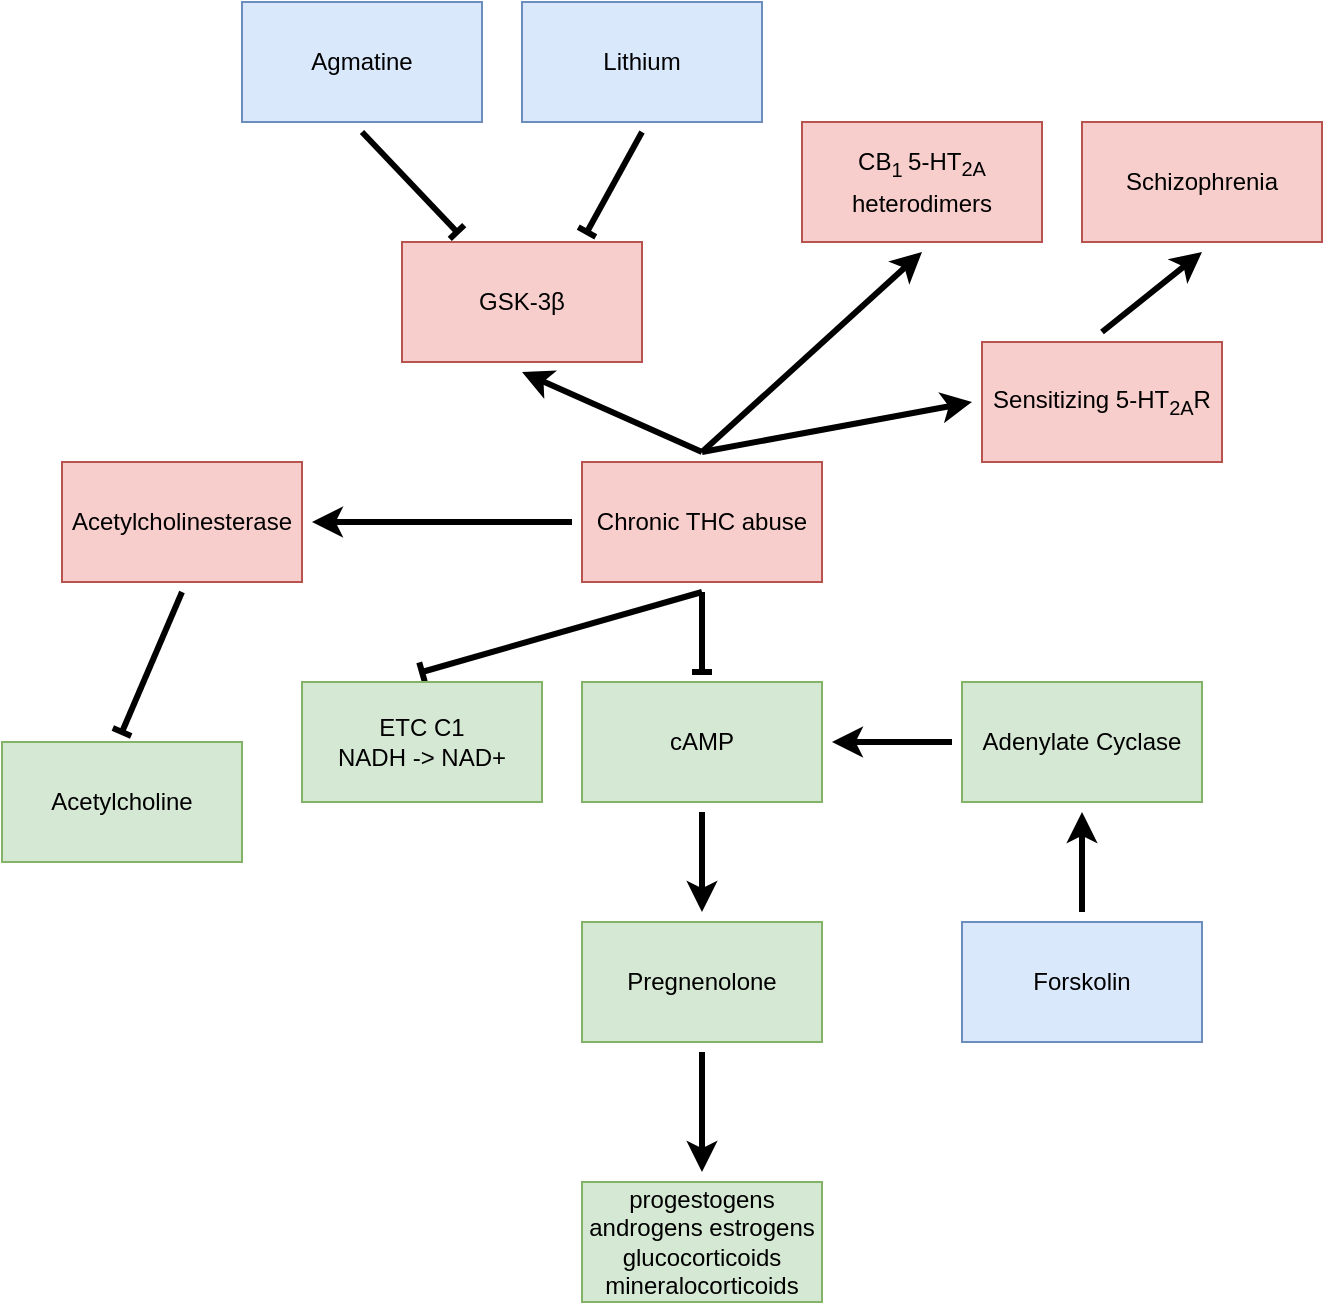 <mxfile version="20.4.0" type="device"><diagram id="1lnTQ9TRjqJxyJtddSUN" name="Page-1"><mxGraphModel dx="1848" dy="1055" grid="1" gridSize="10" guides="1" tooltips="1" connect="1" arrows="1" fold="1" page="1" pageScale="1" pageWidth="850" pageHeight="1100" math="0" shadow="0"><root><mxCell id="0"/><mxCell id="1" parent="0"/><mxCell id="BIeTZq3KbKyFNtU_o8Uz-2" value="" style="endArrow=baseDash;html=1;rounded=0;entryX=0.5;entryY=0;entryDx=0;entryDy=0;endFill=0;strokeWidth=3;strokeColor=#000000;exitX=0.5;exitY=1;exitDx=0;exitDy=0;" edge="1" parent="1" source="BIeTZq3KbKyFNtU_o8Uz-20" target="BIeTZq3KbKyFNtU_o8Uz-19"><mxGeometry width="50" height="50" relative="1" as="geometry"><mxPoint x="350" y="310" as="sourcePoint"/><mxPoint x="240" y="355" as="targetPoint"/></mxGeometry></mxCell><mxCell id="BIeTZq3KbKyFNtU_o8Uz-4" value="" style="endArrow=classic;html=1;rounded=0;strokeWidth=3;exitX=0.5;exitY=0;exitDx=0;exitDy=0;entryX=0;entryY=0.5;entryDx=0;entryDy=0;" edge="1" parent="1" source="BIeTZq3KbKyFNtU_o8Uz-20" target="BIeTZq3KbKyFNtU_o8Uz-21"><mxGeometry width="50" height="50" relative="1" as="geometry"><mxPoint x="540" y="180" as="sourcePoint"/><mxPoint x="580" y="190" as="targetPoint"/></mxGeometry></mxCell><mxCell id="BIeTZq3KbKyFNtU_o8Uz-8" value="" style="endArrow=classic;html=1;rounded=0;exitX=0.5;exitY=1;exitDx=0;exitDy=0;strokeWidth=3;entryX=0.5;entryY=0;entryDx=0;entryDy=0;" edge="1" parent="1" source="BIeTZq3KbKyFNtU_o8Uz-22" target="BIeTZq3KbKyFNtU_o8Uz-24"><mxGeometry width="50" height="50" relative="1" as="geometry"><mxPoint x="410" y="425" as="sourcePoint"/><mxPoint x="350" y="470" as="targetPoint"/></mxGeometry></mxCell><mxCell id="BIeTZq3KbKyFNtU_o8Uz-10" value="progestogens androgens estrogens glucocorticoids mineralocorticoids" style="rounded=0;whiteSpace=wrap;html=1;perimeterSpacing=5;fillColor=#d5e8d4;strokeColor=#82b366;" vertex="1" parent="1"><mxGeometry x="370" y="640" width="120" height="60" as="geometry"/></mxCell><mxCell id="BIeTZq3KbKyFNtU_o8Uz-12" value="" style="endArrow=classic;html=1;rounded=0;entryX=0.5;entryY=0;entryDx=0;entryDy=0;strokeWidth=3;exitX=0.5;exitY=1;exitDx=0;exitDy=0;" edge="1" parent="1" source="BIeTZq3KbKyFNtU_o8Uz-24" target="BIeTZq3KbKyFNtU_o8Uz-10"><mxGeometry width="50" height="50" relative="1" as="geometry"><mxPoint x="430" y="570" as="sourcePoint"/><mxPoint x="460" y="700" as="targetPoint"/></mxGeometry></mxCell><mxCell id="BIeTZq3KbKyFNtU_o8Uz-13" value="Adenylate Cyclase" style="rounded=0;whiteSpace=wrap;html=1;perimeterSpacing=5;fillColor=#d5e8d4;strokeColor=#82b366;" vertex="1" parent="1"><mxGeometry x="560" y="390" width="120" height="60" as="geometry"/></mxCell><mxCell id="BIeTZq3KbKyFNtU_o8Uz-15" value="" style="endArrow=classic;html=1;rounded=0;entryX=0.5;entryY=1;entryDx=0;entryDy=0;strokeWidth=3;exitX=0.5;exitY=0;exitDx=0;exitDy=0;" edge="1" parent="1" source="BIeTZq3KbKyFNtU_o8Uz-23" target="BIeTZq3KbKyFNtU_o8Uz-13"><mxGeometry width="50" height="50" relative="1" as="geometry"><mxPoint x="500" y="470" as="sourcePoint"/><mxPoint x="450" y="500" as="targetPoint"/></mxGeometry></mxCell><mxCell id="BIeTZq3KbKyFNtU_o8Uz-17" value="" style="endArrow=baseDash;html=1;rounded=0;strokeColor=#000000;strokeWidth=3;endFill=0;exitX=0.5;exitY=1;exitDx=0;exitDy=0;entryX=0.5;entryY=0;entryDx=0;entryDy=0;" edge="1" parent="1" source="BIeTZq3KbKyFNtU_o8Uz-20" target="BIeTZq3KbKyFNtU_o8Uz-22"><mxGeometry width="50" height="50" relative="1" as="geometry"><mxPoint x="420" y="330" as="sourcePoint"/><mxPoint x="424" y="350" as="targetPoint"/></mxGeometry></mxCell><mxCell id="BIeTZq3KbKyFNtU_o8Uz-19" value="ETC C1&lt;br&gt;NADH -&amp;gt; NAD+" style="rounded=0;whiteSpace=wrap;html=1;perimeterSpacing=5;fillColor=#d5e8d4;strokeColor=#82b366;" vertex="1" parent="1"><mxGeometry x="230" y="390" width="120" height="60" as="geometry"/></mxCell><mxCell id="BIeTZq3KbKyFNtU_o8Uz-20" value="Chronic THC abuse" style="rounded=0;whiteSpace=wrap;html=1;perimeterSpacing=5;fillColor=#f8cecc;strokeColor=#b85450;" vertex="1" parent="1"><mxGeometry x="370" y="280" width="120" height="60" as="geometry"/></mxCell><mxCell id="BIeTZq3KbKyFNtU_o8Uz-21" value="Sensitizing 5-HT&lt;sub&gt;2A&lt;/sub&gt;R" style="rounded=0;whiteSpace=wrap;html=1;perimeterSpacing=5;fillColor=#f8cecc;strokeColor=#b85450;" vertex="1" parent="1"><mxGeometry x="570" y="220" width="120" height="60" as="geometry"/></mxCell><mxCell id="BIeTZq3KbKyFNtU_o8Uz-22" value="cAMP" style="rounded=0;whiteSpace=wrap;html=1;perimeterSpacing=5;fillColor=#d5e8d4;strokeColor=#82b366;" vertex="1" parent="1"><mxGeometry x="370" y="390" width="120" height="60" as="geometry"/></mxCell><mxCell id="BIeTZq3KbKyFNtU_o8Uz-23" value="Forskolin" style="rounded=0;whiteSpace=wrap;html=1;perimeterSpacing=5;fillColor=#dae8fc;strokeColor=#6c8ebf;" vertex="1" parent="1"><mxGeometry x="560" y="510" width="120" height="60" as="geometry"/></mxCell><mxCell id="BIeTZq3KbKyFNtU_o8Uz-24" value="Pregnenolone" style="rounded=0;whiteSpace=wrap;html=1;perimeterSpacing=5;fillColor=#d5e8d4;strokeColor=#82b366;" vertex="1" parent="1"><mxGeometry x="370" y="510" width="120" height="60" as="geometry"/></mxCell><mxCell id="BIeTZq3KbKyFNtU_o8Uz-25" value="CB&lt;sub&gt;1&amp;nbsp;&lt;/sub&gt;5-HT&lt;sub&gt;2A&lt;br&gt;&lt;font style=&quot;font-size: 12px;&quot;&gt;heterodimers&lt;/font&gt;&lt;br&gt;&lt;/sub&gt;" style="rounded=0;whiteSpace=wrap;html=1;perimeterSpacing=5;fillColor=#f8cecc;strokeColor=#b85450;" vertex="1" parent="1"><mxGeometry x="480" y="110" width="120" height="60" as="geometry"/></mxCell><mxCell id="BIeTZq3KbKyFNtU_o8Uz-26" value="" style="endArrow=classic;html=1;rounded=0;strokeWidth=3;exitX=0.5;exitY=0;exitDx=0;exitDy=0;entryX=0.5;entryY=1;entryDx=0;entryDy=0;" edge="1" parent="1" source="BIeTZq3KbKyFNtU_o8Uz-20" target="BIeTZq3KbKyFNtU_o8Uz-25"><mxGeometry width="50" height="50" relative="1" as="geometry"><mxPoint x="485" y="280" as="sourcePoint"/><mxPoint x="535" y="280" as="targetPoint"/></mxGeometry></mxCell><mxCell id="BIeTZq3KbKyFNtU_o8Uz-27" value="" style="endArrow=classic;html=1;rounded=0;entryX=1;entryY=0.5;entryDx=0;entryDy=0;strokeWidth=3;exitX=0;exitY=0.5;exitDx=0;exitDy=0;" edge="1" parent="1" source="BIeTZq3KbKyFNtU_o8Uz-13" target="BIeTZq3KbKyFNtU_o8Uz-22"><mxGeometry width="50" height="50" relative="1" as="geometry"><mxPoint x="520" y="390" as="sourcePoint"/><mxPoint x="600" y="435" as="targetPoint"/></mxGeometry></mxCell><mxCell id="BIeTZq3KbKyFNtU_o8Uz-28" value="GSK-3β" style="rounded=0;whiteSpace=wrap;html=1;perimeterSpacing=5;fillColor=#f8cecc;strokeColor=#b85450;" vertex="1" parent="1"><mxGeometry x="280" y="170" width="120" height="60" as="geometry"/></mxCell><mxCell id="BIeTZq3KbKyFNtU_o8Uz-29" value="" style="endArrow=classic;html=1;rounded=0;strokeWidth=3;exitX=0.5;exitY=0;exitDx=0;exitDy=0;entryX=0.5;entryY=1;entryDx=0;entryDy=0;" edge="1" parent="1" source="BIeTZq3KbKyFNtU_o8Uz-20" target="BIeTZq3KbKyFNtU_o8Uz-28"><mxGeometry width="50" height="50" relative="1" as="geometry"><mxPoint x="110" y="275" as="sourcePoint"/><mxPoint x="225" y="190" as="targetPoint"/></mxGeometry></mxCell><mxCell id="BIeTZq3KbKyFNtU_o8Uz-30" value="Agmatine" style="rounded=0;whiteSpace=wrap;html=1;perimeterSpacing=5;fillColor=#dae8fc;strokeColor=#6c8ebf;" vertex="1" parent="1"><mxGeometry x="200" y="50" width="120" height="60" as="geometry"/></mxCell><mxCell id="BIeTZq3KbKyFNtU_o8Uz-31" value="" style="endArrow=baseDash;html=1;rounded=0;endFill=0;strokeWidth=3;strokeColor=#000000;exitX=0.5;exitY=1;exitDx=0;exitDy=0;entryX=0.25;entryY=0;entryDx=0;entryDy=0;" edge="1" parent="1" source="BIeTZq3KbKyFNtU_o8Uz-30" target="BIeTZq3KbKyFNtU_o8Uz-28"><mxGeometry width="50" height="50" relative="1" as="geometry"><mxPoint x="379.96" y="311.99" as="sourcePoint"/><mxPoint x="260" y="150" as="targetPoint"/></mxGeometry></mxCell><mxCell id="BIeTZq3KbKyFNtU_o8Uz-32" value="Lithium" style="rounded=0;whiteSpace=wrap;html=1;perimeterSpacing=5;fillColor=#dae8fc;strokeColor=#6c8ebf;" vertex="1" parent="1"><mxGeometry x="340" y="50" width="120" height="60" as="geometry"/></mxCell><mxCell id="BIeTZq3KbKyFNtU_o8Uz-33" value="" style="endArrow=baseDash;html=1;rounded=0;endFill=0;strokeWidth=3;strokeColor=#000000;exitX=0.5;exitY=1;exitDx=0;exitDy=0;entryX=0.75;entryY=0;entryDx=0;entryDy=0;" edge="1" parent="1" source="BIeTZq3KbKyFNtU_o8Uz-32" target="BIeTZq3KbKyFNtU_o8Uz-28"><mxGeometry width="50" height="50" relative="1" as="geometry"><mxPoint x="270" y="125" as="sourcePoint"/><mxPoint x="270" y="165" as="targetPoint"/></mxGeometry></mxCell><mxCell id="BIeTZq3KbKyFNtU_o8Uz-36" value="Schizophrenia" style="rounded=0;whiteSpace=wrap;html=1;perimeterSpacing=5;fillColor=#f8cecc;strokeColor=#b85450;" vertex="1" parent="1"><mxGeometry x="620" y="110" width="120" height="60" as="geometry"/></mxCell><mxCell id="BIeTZq3KbKyFNtU_o8Uz-37" value="" style="endArrow=classic;html=1;rounded=0;strokeWidth=3;exitX=0.5;exitY=0;exitDx=0;exitDy=0;entryX=0.5;entryY=1;entryDx=0;entryDy=0;" edge="1" parent="1" source="BIeTZq3KbKyFNtU_o8Uz-21" target="BIeTZq3KbKyFNtU_o8Uz-36"><mxGeometry width="50" height="50" relative="1" as="geometry"><mxPoint x="440" y="285" as="sourcePoint"/><mxPoint x="575" y="260" as="targetPoint"/></mxGeometry></mxCell><mxCell id="BIeTZq3KbKyFNtU_o8Uz-38" value="Acetylcholinesterase" style="rounded=0;whiteSpace=wrap;html=1;perimeterSpacing=5;fillColor=#f8cecc;strokeColor=#b85450;" vertex="1" parent="1"><mxGeometry x="110" y="280" width="120" height="60" as="geometry"/></mxCell><mxCell id="BIeTZq3KbKyFNtU_o8Uz-39" value="" style="endArrow=classic;html=1;rounded=0;entryX=1;entryY=0.5;entryDx=0;entryDy=0;strokeWidth=3;exitX=0;exitY=0.5;exitDx=0;exitDy=0;" edge="1" parent="1" source="BIeTZq3KbKyFNtU_o8Uz-20" target="BIeTZq3KbKyFNtU_o8Uz-38"><mxGeometry width="50" height="50" relative="1" as="geometry"><mxPoint x="565" y="430" as="sourcePoint"/><mxPoint x="505" y="430" as="targetPoint"/></mxGeometry></mxCell><mxCell id="BIeTZq3KbKyFNtU_o8Uz-40" value="Acetylcholine" style="rounded=0;whiteSpace=wrap;html=1;perimeterSpacing=5;fillColor=#d5e8d4;strokeColor=#82b366;" vertex="1" parent="1"><mxGeometry x="80" y="420" width="120" height="60" as="geometry"/></mxCell><mxCell id="BIeTZq3KbKyFNtU_o8Uz-41" value="" style="endArrow=baseDash;html=1;rounded=0;entryX=0.5;entryY=0;entryDx=0;entryDy=0;endFill=0;strokeWidth=3;strokeColor=#000000;exitX=0.5;exitY=1;exitDx=0;exitDy=0;" edge="1" parent="1" source="BIeTZq3KbKyFNtU_o8Uz-38" target="BIeTZq3KbKyFNtU_o8Uz-40"><mxGeometry width="50" height="50" relative="1" as="geometry"><mxPoint x="440" y="355" as="sourcePoint"/><mxPoint x="300" y="395" as="targetPoint"/></mxGeometry></mxCell></root></mxGraphModel></diagram></mxfile>